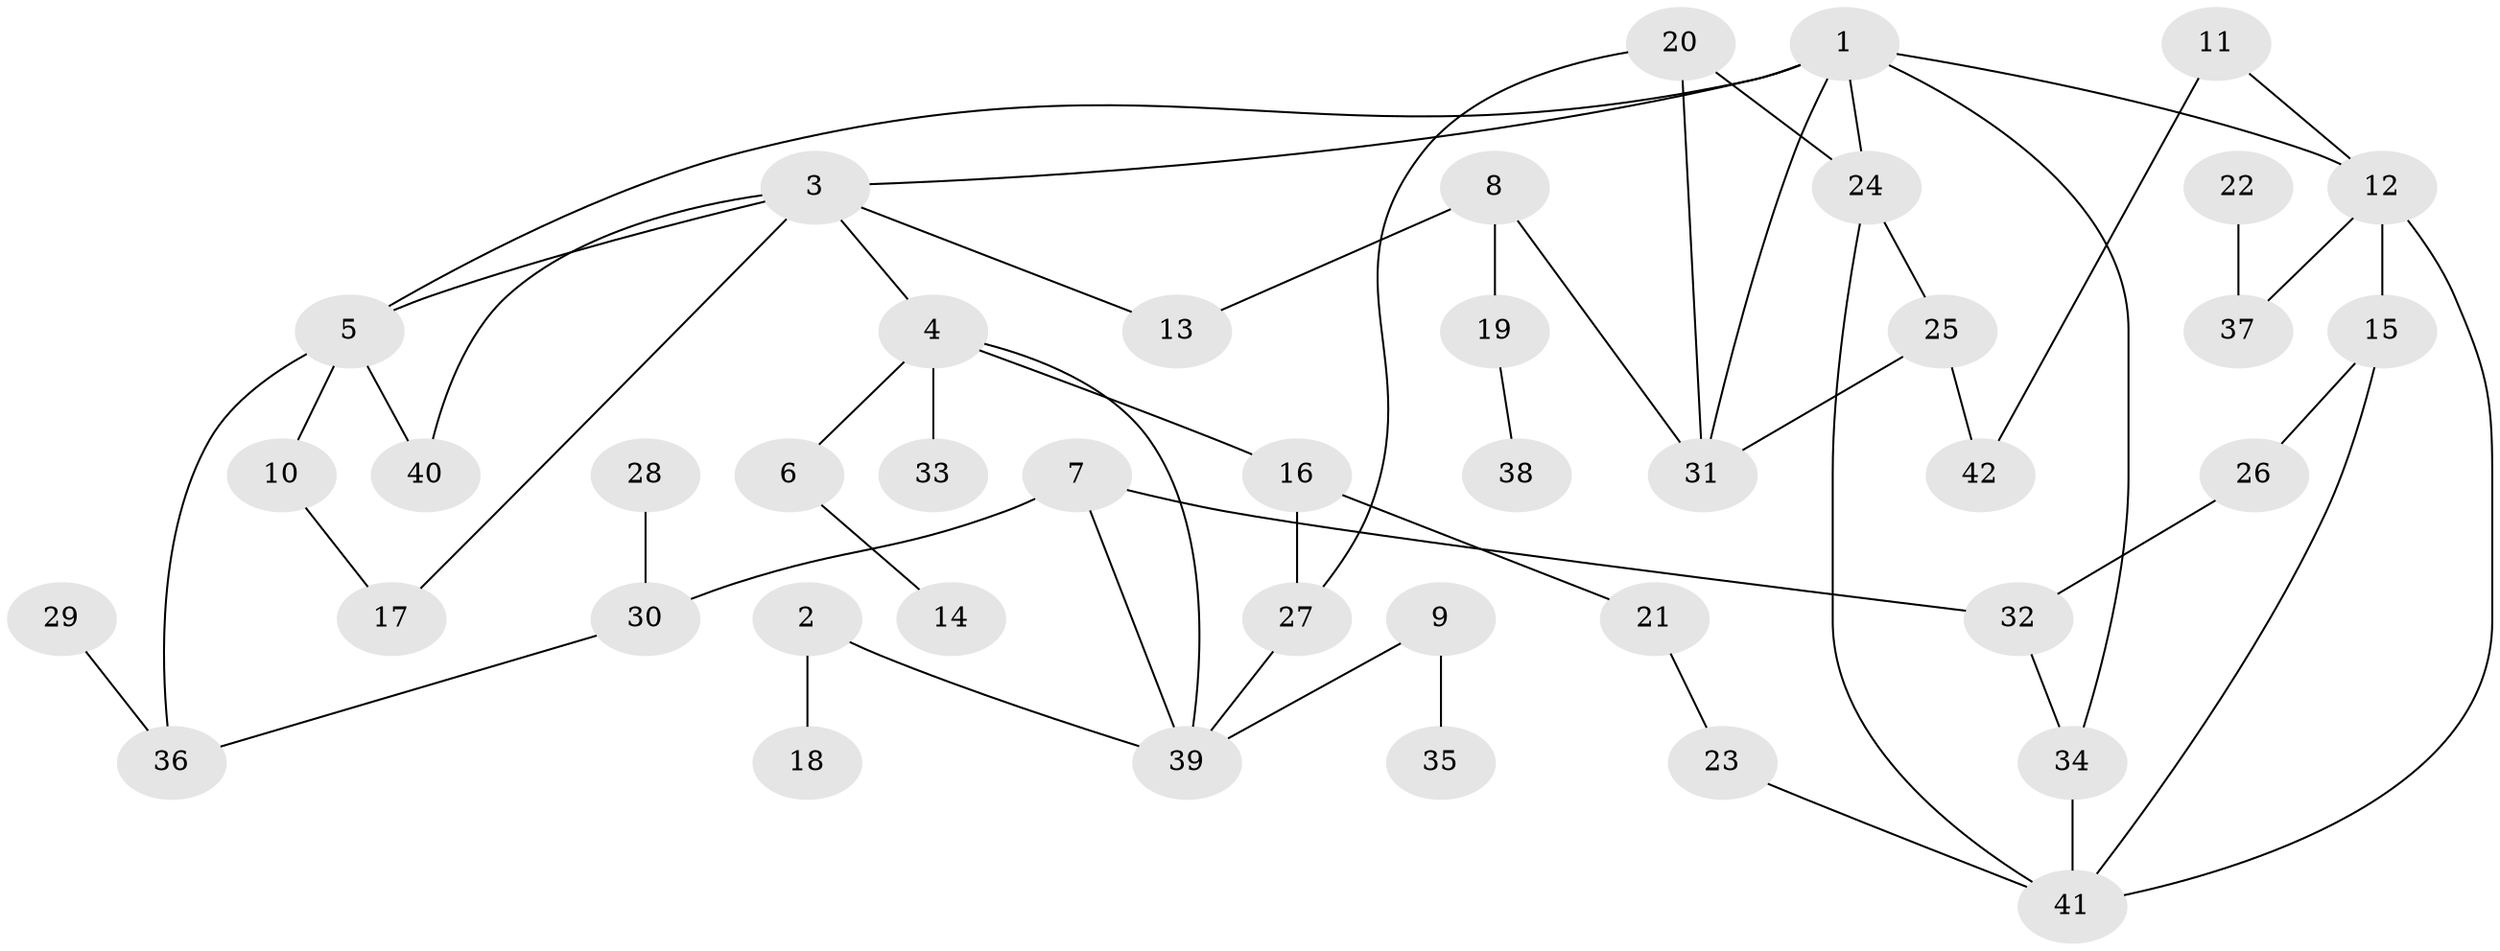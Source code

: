 // original degree distribution, {5: 0.04819277108433735, 3: 0.1686746987951807, 6: 0.060240963855421686, 2: 0.3373493975903614, 4: 0.07228915662650602, 1: 0.3132530120481928}
// Generated by graph-tools (version 1.1) at 2025/00/03/09/25 03:00:59]
// undirected, 42 vertices, 57 edges
graph export_dot {
graph [start="1"]
  node [color=gray90,style=filled];
  1;
  2;
  3;
  4;
  5;
  6;
  7;
  8;
  9;
  10;
  11;
  12;
  13;
  14;
  15;
  16;
  17;
  18;
  19;
  20;
  21;
  22;
  23;
  24;
  25;
  26;
  27;
  28;
  29;
  30;
  31;
  32;
  33;
  34;
  35;
  36;
  37;
  38;
  39;
  40;
  41;
  42;
  1 -- 3 [weight=1.0];
  1 -- 5 [weight=1.0];
  1 -- 12 [weight=1.0];
  1 -- 24 [weight=1.0];
  1 -- 31 [weight=1.0];
  1 -- 34 [weight=1.0];
  2 -- 18 [weight=1.0];
  2 -- 39 [weight=1.0];
  3 -- 4 [weight=1.0];
  3 -- 5 [weight=1.0];
  3 -- 13 [weight=1.0];
  3 -- 17 [weight=1.0];
  3 -- 40 [weight=1.0];
  4 -- 6 [weight=1.0];
  4 -- 16 [weight=1.0];
  4 -- 33 [weight=1.0];
  4 -- 39 [weight=1.0];
  5 -- 10 [weight=1.0];
  5 -- 36 [weight=1.0];
  5 -- 40 [weight=1.0];
  6 -- 14 [weight=1.0];
  7 -- 30 [weight=1.0];
  7 -- 32 [weight=1.0];
  7 -- 39 [weight=1.0];
  8 -- 13 [weight=1.0];
  8 -- 19 [weight=1.0];
  8 -- 31 [weight=1.0];
  9 -- 35 [weight=1.0];
  9 -- 39 [weight=1.0];
  10 -- 17 [weight=1.0];
  11 -- 12 [weight=1.0];
  11 -- 42 [weight=1.0];
  12 -- 15 [weight=1.0];
  12 -- 37 [weight=2.0];
  12 -- 41 [weight=1.0];
  15 -- 26 [weight=1.0];
  15 -- 41 [weight=1.0];
  16 -- 21 [weight=1.0];
  16 -- 27 [weight=1.0];
  19 -- 38 [weight=1.0];
  20 -- 24 [weight=1.0];
  20 -- 27 [weight=1.0];
  20 -- 31 [weight=1.0];
  21 -- 23 [weight=1.0];
  22 -- 37 [weight=1.0];
  23 -- 41 [weight=1.0];
  24 -- 25 [weight=1.0];
  24 -- 41 [weight=1.0];
  25 -- 31 [weight=1.0];
  25 -- 42 [weight=1.0];
  26 -- 32 [weight=1.0];
  27 -- 39 [weight=1.0];
  28 -- 30 [weight=1.0];
  29 -- 36 [weight=1.0];
  30 -- 36 [weight=1.0];
  32 -- 34 [weight=1.0];
  34 -- 41 [weight=1.0];
}
